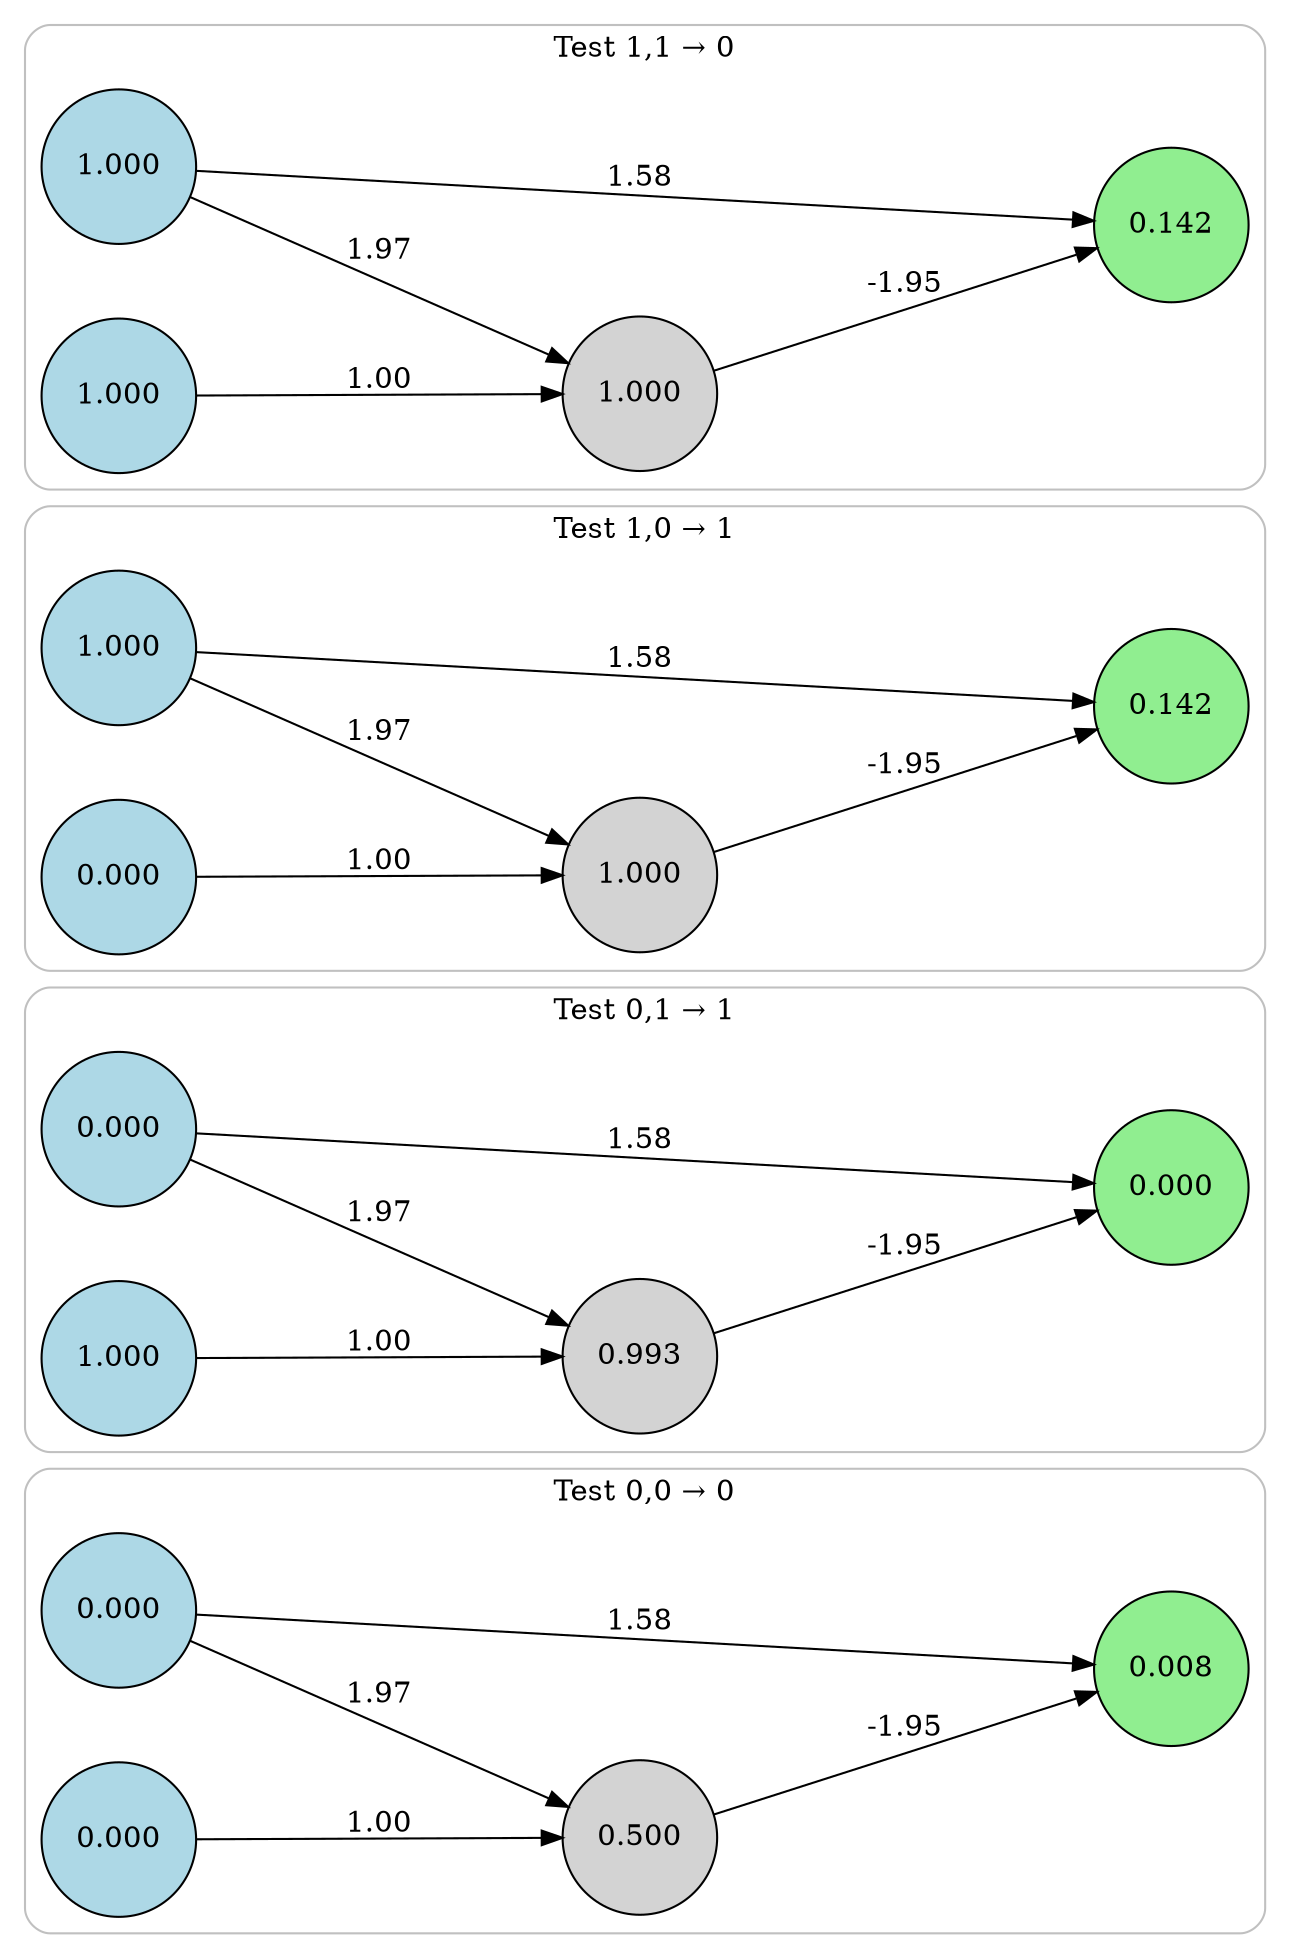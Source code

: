 digraph neat {
  compound=true;
  rankdir=LR;
  node [shape=circle];
  ranksep=2.0;
  nodesep=0.5;
  subgraph cluster_0 {
    label="Test 0,0 → 0";
    style=rounded;
    color=gray;
    node0_0 [label="0.000", style=filled, fillcolor=lightblue];
    node1_0 [label="0.000", style=filled, fillcolor=lightblue];
    node105_0 [label="0.008", style=filled, fillcolor=lightgreen];
    node166_0 [label="0.500", style=filled, fillcolor=lightgray];
    node0_0 -> node105_0 [label="1.58"];
    node1_0 -> node166_0 [label="1.00"];
    node166_0 -> node105_0 [label="-1.95"];
    node0_0 -> node166_0 [label="1.97"];
  }
  subgraph cluster_1 {
    label="Test 0,1 → 1";
    style=rounded;
    color=gray;
    node0_1 [label="0.000", style=filled, fillcolor=lightblue];
    node1_1 [label="1.000", style=filled, fillcolor=lightblue];
    node105_1 [label="0.000", style=filled, fillcolor=lightgreen];
    node166_1 [label="0.993", style=filled, fillcolor=lightgray];
    node0_1 -> node105_1 [label="1.58"];
    node1_1 -> node166_1 [label="1.00"];
    node166_1 -> node105_1 [label="-1.95"];
    node0_1 -> node166_1 [label="1.97"];
  }
  subgraph cluster_2 {
    label="Test 1,0 → 1";
    style=rounded;
    color=gray;
    node0_2 [label="1.000", style=filled, fillcolor=lightblue];
    node1_2 [label="0.000", style=filled, fillcolor=lightblue];
    node105_2 [label="0.142", style=filled, fillcolor=lightgreen];
    node166_2 [label="1.000", style=filled, fillcolor=lightgray];
    node0_2 -> node105_2 [label="1.58"];
    node1_2 -> node166_2 [label="1.00"];
    node166_2 -> node105_2 [label="-1.95"];
    node0_2 -> node166_2 [label="1.97"];
  }
  subgraph cluster_3 {
    label="Test 1,1 → 0";
    style=rounded;
    color=gray;
    node0_3 [label="1.000", style=filled, fillcolor=lightblue];
    node1_3 [label="1.000", style=filled, fillcolor=lightblue];
    node105_3 [label="0.142", style=filled, fillcolor=lightgreen];
    node166_3 [label="1.000", style=filled, fillcolor=lightgray];
    node0_3 -> node105_3 [label="1.58"];
    node1_3 -> node166_3 [label="1.00"];
    node166_3 -> node105_3 [label="-1.95"];
    node0_3 -> node166_3 [label="1.97"];
  }
}
